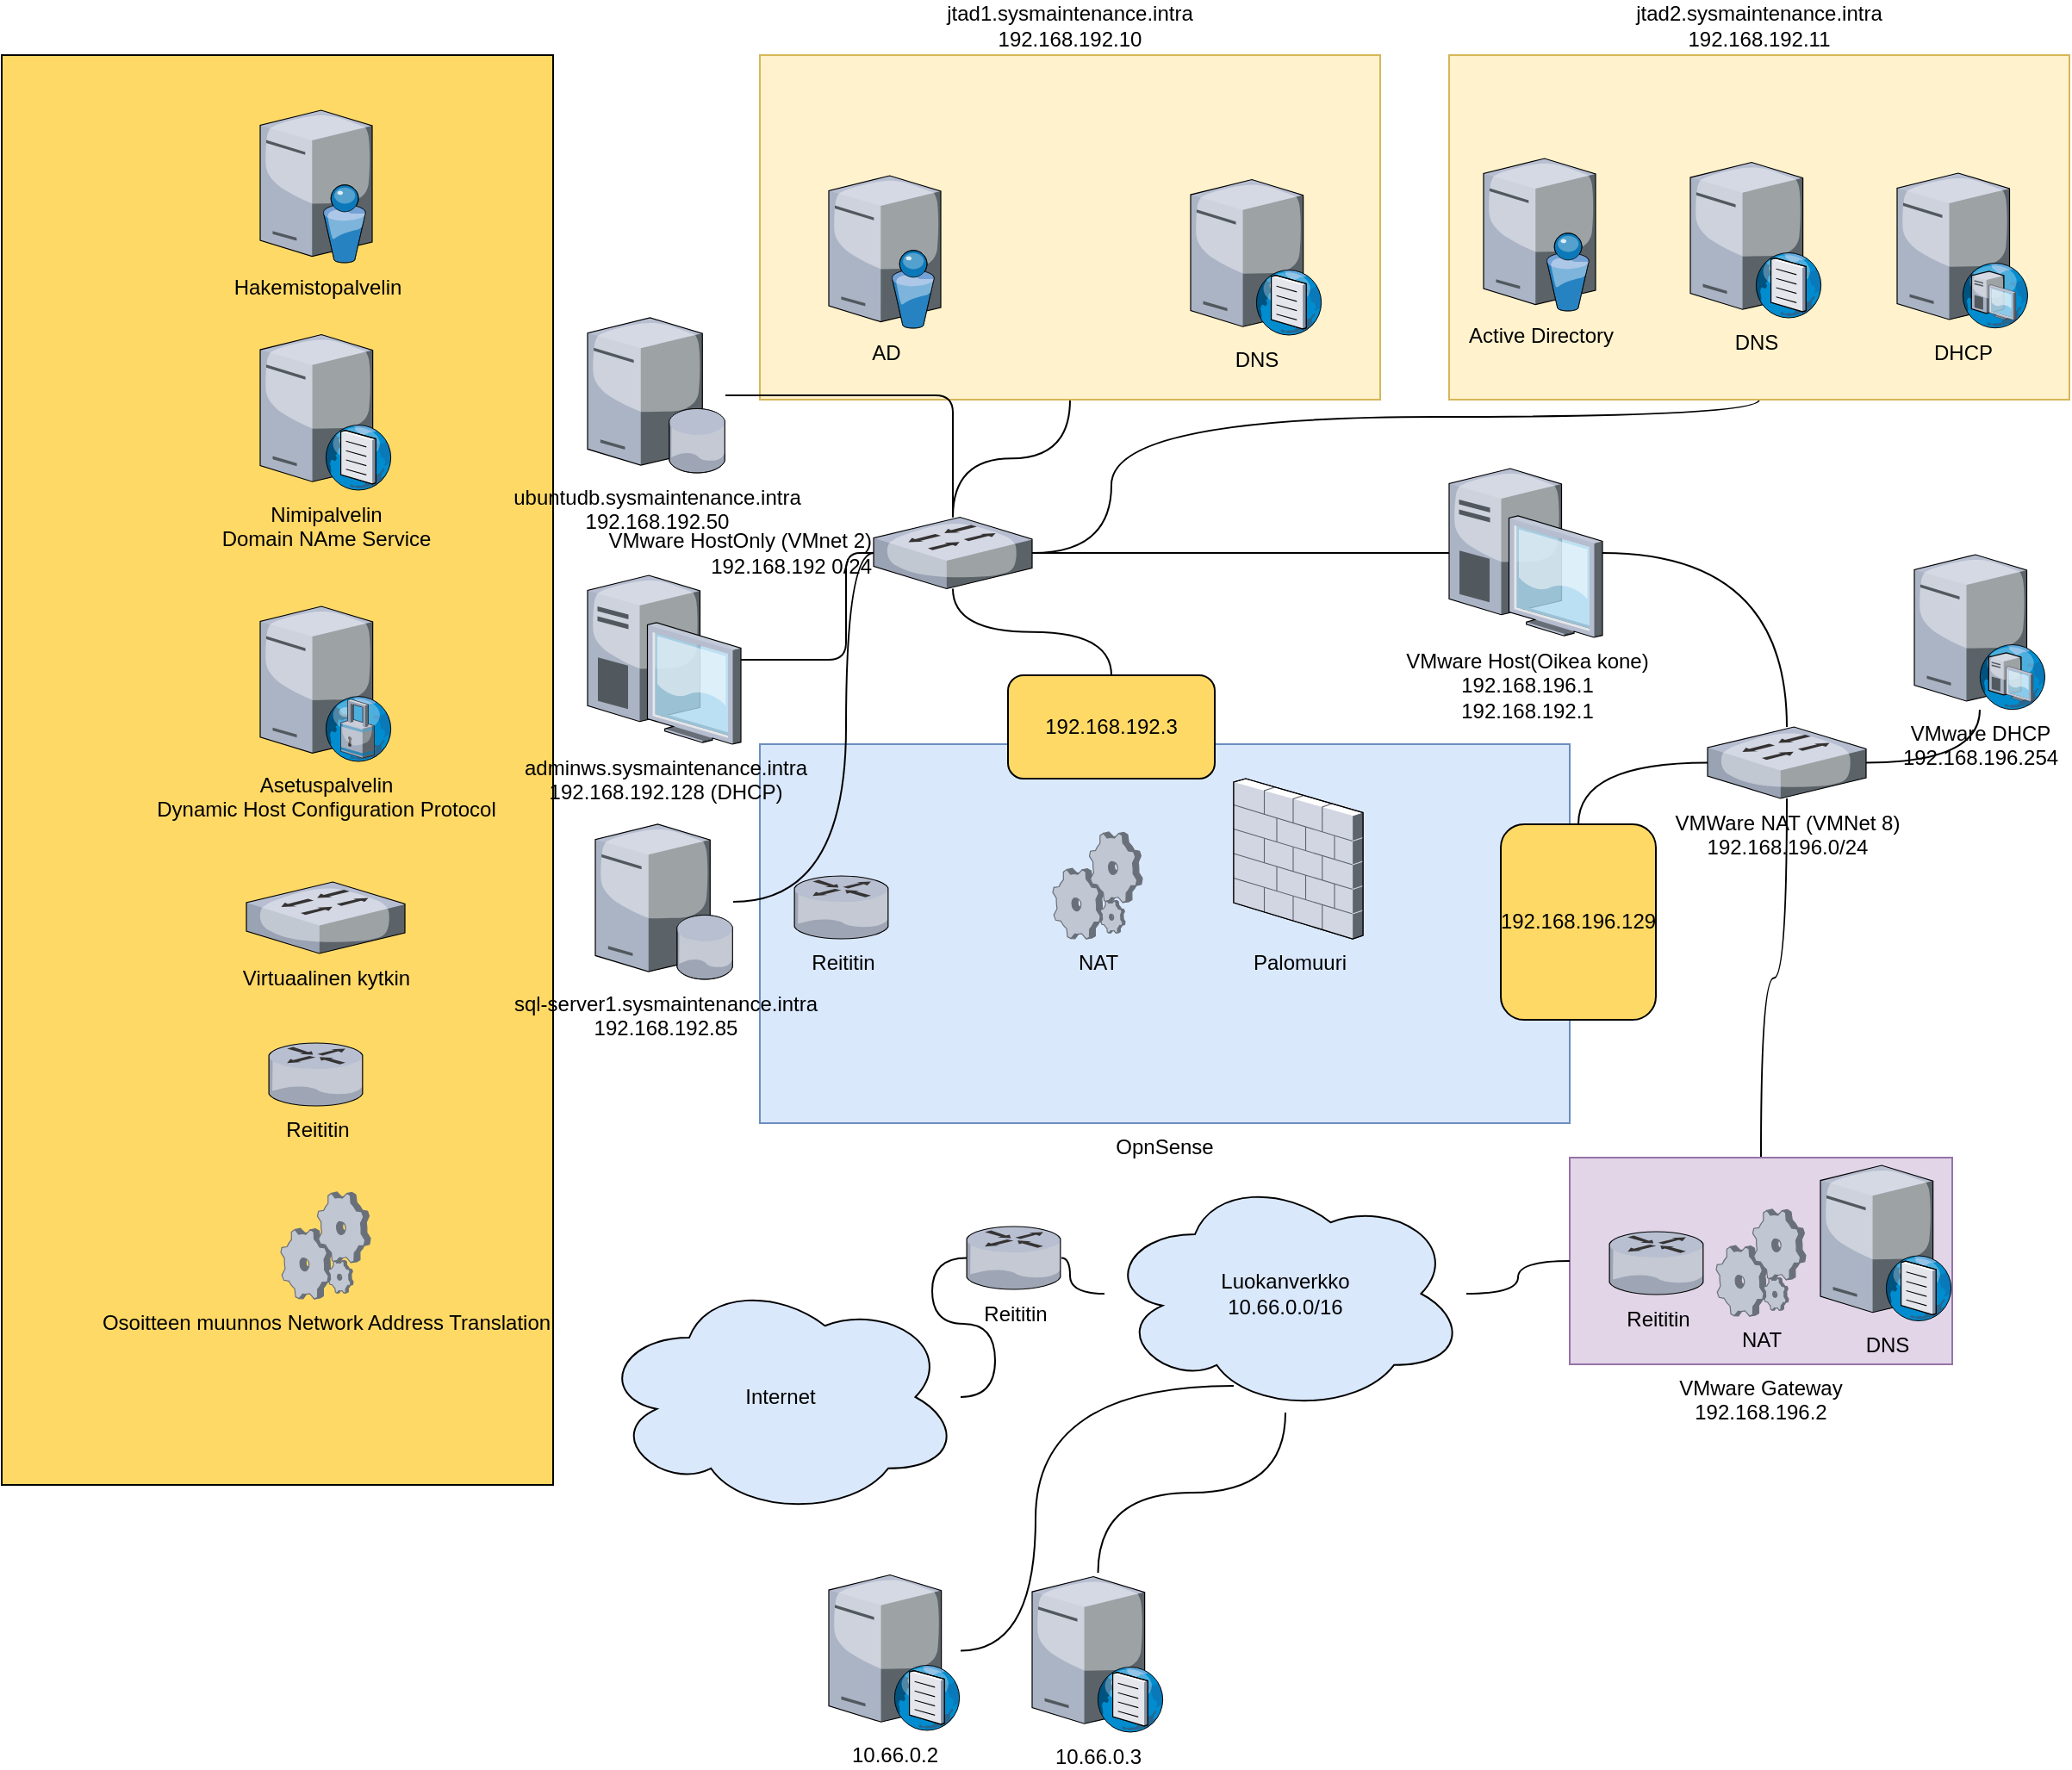<mxfile version="20.6.2" type="device"><diagram id="OtLNqFFVJTeNIrDypzuf" name="Page-1"><mxGraphModel dx="2256" dy="938" grid="1" gridSize="10" guides="1" tooltips="1" connect="1" arrows="1" fold="1" page="1" pageScale="1" pageWidth="850" pageHeight="1100" math="0" shadow="0"><root><mxCell id="0"/><mxCell id="1" parent="0"/><mxCell id="iy-Jqvx_aMD-wlpOjrOe-61" value="" style="rounded=0;whiteSpace=wrap;html=1;shadow=0;glass=0;sketch=0;strokeColor=#000000;fillColor=#FFD966;" parent="1" vertex="1"><mxGeometry x="-400" y="40" width="320" height="830" as="geometry"/></mxCell><mxCell id="iy-Jqvx_aMD-wlpOjrOe-37" style="edgeStyle=orthogonalEdgeStyle;orthogonalLoop=1;jettySize=auto;html=1;curved=1;endArrow=none;endFill=0;" parent="1" source="iy-Jqvx_aMD-wlpOjrOe-5" target="iy-Jqvx_aMD-wlpOjrOe-20" edge="1"><mxGeometry relative="1" as="geometry"/></mxCell><mxCell id="iy-Jqvx_aMD-wlpOjrOe-5" value="jtad1.sysmaintenance.intra&lt;br&gt;192.168.192.10" style="rounded=0;whiteSpace=wrap;html=1;glass=0;sketch=0;shadow=0;fillColor=#fff2cc;strokeColor=#d6b656;spacingTop=0;labelPosition=center;verticalLabelPosition=top;align=center;verticalAlign=bottom;" parent="1" vertex="1"><mxGeometry x="40" y="40" width="360" height="200" as="geometry"/></mxCell><mxCell id="iy-Jqvx_aMD-wlpOjrOe-6" value="AD" style="verticalLabelPosition=bottom;sketch=0;aspect=fixed;html=1;verticalAlign=top;strokeColor=none;align=center;outlineConnect=0;shape=mxgraph.citrix.directory_server;shadow=0;glass=0;fillColor=#FFD966;labelPosition=center;" parent="1" vertex="1"><mxGeometry x="80" y="110" width="65" height="88.5" as="geometry"/></mxCell><mxCell id="iy-Jqvx_aMD-wlpOjrOe-7" value="DNS" style="verticalLabelPosition=bottom;sketch=0;aspect=fixed;html=1;verticalAlign=top;strokeColor=none;align=center;outlineConnect=0;shape=mxgraph.citrix.dns_server;shadow=0;glass=0;fillColor=#FFD966;" parent="1" vertex="1"><mxGeometry x="290" y="110" width="76.5" height="92.5" as="geometry"/></mxCell><mxCell id="iy-Jqvx_aMD-wlpOjrOe-38" style="edgeStyle=orthogonalEdgeStyle;curved=1;orthogonalLoop=1;jettySize=auto;html=1;endArrow=none;endFill=0;" parent="1" source="iy-Jqvx_aMD-wlpOjrOe-8" target="iy-Jqvx_aMD-wlpOjrOe-20" edge="1"><mxGeometry relative="1" as="geometry"><Array as="points"><mxPoint x="620" y="250"/><mxPoint x="244" y="250"/></Array></mxGeometry></mxCell><mxCell id="iy-Jqvx_aMD-wlpOjrOe-8" value="jtad2.sysmaintenance.intra&lt;br&gt;192.168.192.11" style="rounded=0;whiteSpace=wrap;html=1;glass=0;sketch=0;shadow=0;fillColor=#fff2cc;strokeColor=#d6b656;spacingTop=0;labelPosition=center;verticalLabelPosition=top;align=center;verticalAlign=bottom;" parent="1" vertex="1"><mxGeometry x="440" y="40" width="360" height="200" as="geometry"/></mxCell><mxCell id="iy-Jqvx_aMD-wlpOjrOe-9" value="Active Directory" style="verticalLabelPosition=bottom;sketch=0;aspect=fixed;html=1;verticalAlign=top;strokeColor=none;align=center;outlineConnect=0;shape=mxgraph.citrix.directory_server;shadow=0;glass=0;fillColor=#FFD966;labelPosition=center;" parent="1" vertex="1"><mxGeometry x="460" y="100" width="65" height="88.5" as="geometry"/></mxCell><mxCell id="iy-Jqvx_aMD-wlpOjrOe-10" value="DNS" style="verticalLabelPosition=bottom;sketch=0;aspect=fixed;html=1;verticalAlign=top;strokeColor=none;align=center;outlineConnect=0;shape=mxgraph.citrix.dns_server;shadow=0;glass=0;fillColor=#FFD966;" parent="1" vertex="1"><mxGeometry x="580" y="100" width="76.5" height="92.5" as="geometry"/></mxCell><mxCell id="iy-Jqvx_aMD-wlpOjrOe-11" value="DHCP" style="verticalLabelPosition=bottom;sketch=0;aspect=fixed;html=1;verticalAlign=top;strokeColor=none;align=center;outlineConnect=0;shape=mxgraph.citrix.dhcp_server;shadow=0;glass=0;fillColor=#FFD966;" parent="1" vertex="1"><mxGeometry x="700" y="108.5" width="76" height="90" as="geometry"/></mxCell><mxCell id="iy-Jqvx_aMD-wlpOjrOe-14" value="OpnSense" style="rounded=0;whiteSpace=wrap;html=1;shadow=0;glass=0;sketch=0;fillColor=#dae8fc;strokeColor=#6c8ebf;labelPosition=center;verticalLabelPosition=bottom;align=center;verticalAlign=top;" parent="1" vertex="1"><mxGeometry x="40" y="440" width="470" height="220" as="geometry"/></mxCell><mxCell id="iy-Jqvx_aMD-wlpOjrOe-15" value="Palomuuri" style="verticalLabelPosition=bottom;sketch=0;aspect=fixed;html=1;verticalAlign=top;strokeColor=none;align=center;outlineConnect=0;shape=mxgraph.citrix.firewall;shadow=0;glass=0;fillColor=#FFD966;" parent="1" vertex="1"><mxGeometry x="315" y="460" width="75" height="93" as="geometry"/></mxCell><mxCell id="iy-Jqvx_aMD-wlpOjrOe-16" value="Reititin" style="verticalLabelPosition=bottom;sketch=0;aspect=fixed;html=1;verticalAlign=top;strokeColor=none;align=center;outlineConnect=0;shape=mxgraph.citrix.router;shadow=0;glass=0;fillColor=#FFD966;" parent="1" vertex="1"><mxGeometry x="60" y="516.5" width="55" height="36.5" as="geometry"/></mxCell><mxCell id="iy-Jqvx_aMD-wlpOjrOe-17" value="NAT" style="verticalLabelPosition=bottom;sketch=0;aspect=fixed;html=1;verticalAlign=top;strokeColor=none;align=center;outlineConnect=0;shape=mxgraph.citrix.process;shadow=0;glass=0;fillColor=#FFD966;" parent="1" vertex="1"><mxGeometry x="210" y="491" width="52" height="62" as="geometry"/></mxCell><mxCell id="iy-Jqvx_aMD-wlpOjrOe-49" style="edgeStyle=orthogonalEdgeStyle;curved=1;orthogonalLoop=1;jettySize=auto;html=1;endArrow=none;endFill=0;" parent="1" source="iy-Jqvx_aMD-wlpOjrOe-18" target="iy-Jqvx_aMD-wlpOjrOe-48" edge="1"><mxGeometry relative="1" as="geometry"/></mxCell><mxCell id="iy-Jqvx_aMD-wlpOjrOe-18" value="Luokanverkko&lt;br&gt;10.66.0.0/16" style="ellipse;shape=cloud;whiteSpace=wrap;html=1;shadow=0;glass=0;sketch=0;fillColor=#dae8fc;strokeColor=#000000;labelPosition=center;verticalLabelPosition=middle;align=center;verticalAlign=middle;" parent="1" vertex="1"><mxGeometry x="240" y="690" width="210" height="138" as="geometry"/></mxCell><mxCell id="iy-Jqvx_aMD-wlpOjrOe-42" style="edgeStyle=orthogonalEdgeStyle;curved=1;orthogonalLoop=1;jettySize=auto;html=1;endArrow=none;endFill=0;" parent="1" source="iy-Jqvx_aMD-wlpOjrOe-19" target="iy-Jqvx_aMD-wlpOjrOe-32" edge="1"><mxGeometry relative="1" as="geometry"/></mxCell><mxCell id="iy-Jqvx_aMD-wlpOjrOe-43" style="edgeStyle=orthogonalEdgeStyle;curved=1;orthogonalLoop=1;jettySize=auto;html=1;endArrow=none;endFill=0;" parent="1" source="iy-Jqvx_aMD-wlpOjrOe-19" target="iy-Jqvx_aMD-wlpOjrOe-22" edge="1"><mxGeometry relative="1" as="geometry"/></mxCell><mxCell id="iy-Jqvx_aMD-wlpOjrOe-45" style="edgeStyle=orthogonalEdgeStyle;curved=1;orthogonalLoop=1;jettySize=auto;html=1;endArrow=none;endFill=0;" parent="1" source="iy-Jqvx_aMD-wlpOjrOe-19" target="iy-Jqvx_aMD-wlpOjrOe-28" edge="1"><mxGeometry relative="1" as="geometry"/></mxCell><mxCell id="iy-Jqvx_aMD-wlpOjrOe-19" value="VMWare NAT (VMNet 8)&lt;br&gt;192.168.196.0/24" style="verticalLabelPosition=bottom;sketch=0;aspect=fixed;html=1;verticalAlign=top;strokeColor=none;align=center;outlineConnect=0;shape=mxgraph.citrix.switch;shadow=0;glass=0;fillColor=#FFD966;" parent="1" vertex="1"><mxGeometry x="590" y="430" width="92" height="41.5" as="geometry"/></mxCell><mxCell id="iy-Jqvx_aMD-wlpOjrOe-39" style="edgeStyle=orthogonalEdgeStyle;curved=1;orthogonalLoop=1;jettySize=auto;html=1;endArrow=none;endFill=0;" parent="1" source="iy-Jqvx_aMD-wlpOjrOe-20" target="iy-Jqvx_aMD-wlpOjrOe-21" edge="1"><mxGeometry relative="1" as="geometry"/></mxCell><mxCell id="iy-Jqvx_aMD-wlpOjrOe-20" value="VMware HostOnly (VMnet 2)&lt;br&gt;192.168.192 0/24" style="verticalLabelPosition=middle;sketch=0;aspect=fixed;html=1;verticalAlign=middle;strokeColor=none;align=right;outlineConnect=0;shape=mxgraph.citrix.switch;shadow=0;glass=0;fillColor=#FFD966;labelPosition=left;" parent="1" vertex="1"><mxGeometry x="106" y="308.25" width="92" height="41.5" as="geometry"/></mxCell><mxCell id="iy-Jqvx_aMD-wlpOjrOe-21" value="192.168.192.3" style="rounded=1;whiteSpace=wrap;html=1;shadow=0;glass=0;sketch=0;strokeColor=#000000;fillColor=#FFD966;" parent="1" vertex="1"><mxGeometry x="184" y="400" width="120" height="60" as="geometry"/></mxCell><mxCell id="iy-Jqvx_aMD-wlpOjrOe-22" value="192.168.196.129" style="rounded=1;whiteSpace=wrap;html=1;shadow=0;glass=0;sketch=0;strokeColor=#000000;fillColor=#FFD966;" parent="1" vertex="1"><mxGeometry x="470" y="486.5" width="90" height="113.5" as="geometry"/></mxCell><mxCell id="iy-Jqvx_aMD-wlpOjrOe-31" value="" style="group" parent="1" vertex="1" connectable="0"><mxGeometry x="510" y="680" width="222" height="120" as="geometry"/></mxCell><mxCell id="iy-Jqvx_aMD-wlpOjrOe-28" value="VMware Gateway&lt;br&gt;192.168.196.2" style="rounded=0;whiteSpace=wrap;html=1;shadow=0;glass=0;sketch=0;labelPosition=center;verticalLabelPosition=bottom;align=center;verticalAlign=top;fillColor=#e1d5e7;strokeColor=#9673a6;" parent="iy-Jqvx_aMD-wlpOjrOe-31" vertex="1"><mxGeometry width="222" height="120" as="geometry"/></mxCell><mxCell id="iy-Jqvx_aMD-wlpOjrOe-23" value="DNS" style="verticalLabelPosition=bottom;sketch=0;aspect=fixed;html=1;verticalAlign=top;strokeColor=none;align=center;outlineConnect=0;shape=mxgraph.citrix.dns_server;shadow=0;glass=0;fillColor=#FFD966;" parent="iy-Jqvx_aMD-wlpOjrOe-31" vertex="1"><mxGeometry x="145.5" y="2.25" width="76.5" height="92.5" as="geometry"/></mxCell><mxCell id="iy-Jqvx_aMD-wlpOjrOe-24" value="Reititin" style="verticalLabelPosition=bottom;sketch=0;aspect=fixed;html=1;verticalAlign=top;strokeColor=none;align=center;outlineConnect=0;shape=mxgraph.citrix.router;shadow=0;glass=0;fillColor=#FFD966;" parent="iy-Jqvx_aMD-wlpOjrOe-31" vertex="1"><mxGeometry x="23" y="43" width="55" height="36.5" as="geometry"/></mxCell><mxCell id="GQsqadWeq-eP-6hVlnUb-1" value="NAT" style="verticalLabelPosition=bottom;sketch=0;aspect=fixed;html=1;verticalAlign=top;strokeColor=none;align=center;outlineConnect=0;shape=mxgraph.citrix.process;shadow=0;glass=0;fillColor=#FFD966;" parent="iy-Jqvx_aMD-wlpOjrOe-31" vertex="1"><mxGeometry x="85" y="30" width="52" height="62" as="geometry"/></mxCell><mxCell id="iy-Jqvx_aMD-wlpOjrOe-32" value="VMware DHCP&lt;br&gt;192.168.196.254" style="verticalLabelPosition=bottom;sketch=0;aspect=fixed;html=1;verticalAlign=top;strokeColor=none;align=center;outlineConnect=0;shape=mxgraph.citrix.dhcp_server;shadow=0;glass=0;fillColor=#FFD966;" parent="1" vertex="1"><mxGeometry x="710" y="330" width="76" height="90" as="geometry"/></mxCell><mxCell id="iy-Jqvx_aMD-wlpOjrOe-40" style="edgeStyle=orthogonalEdgeStyle;curved=1;orthogonalLoop=1;jettySize=auto;html=1;endArrow=none;endFill=0;" parent="1" source="iy-Jqvx_aMD-wlpOjrOe-33" target="iy-Jqvx_aMD-wlpOjrOe-20" edge="1"><mxGeometry relative="1" as="geometry"/></mxCell><mxCell id="iy-Jqvx_aMD-wlpOjrOe-41" style="edgeStyle=orthogonalEdgeStyle;curved=1;orthogonalLoop=1;jettySize=auto;html=1;endArrow=none;endFill=0;" parent="1" source="iy-Jqvx_aMD-wlpOjrOe-33" target="iy-Jqvx_aMD-wlpOjrOe-19" edge="1"><mxGeometry relative="1" as="geometry"><Array as="points"><mxPoint x="636" y="329"/></Array></mxGeometry></mxCell><mxCell id="iy-Jqvx_aMD-wlpOjrOe-33" value="VMware Host(Oikea kone)&lt;br&gt;192.168.196.1&lt;br&gt;192.168.192.1" style="verticalLabelPosition=bottom;sketch=0;aspect=fixed;html=1;verticalAlign=top;strokeColor=none;align=center;outlineConnect=0;shape=mxgraph.citrix.desktop;shadow=0;glass=0;fillColor=#FFD966;" parent="1" vertex="1"><mxGeometry x="440" y="280" width="89" height="98" as="geometry"/></mxCell><mxCell id="iy-Jqvx_aMD-wlpOjrOe-53" style="edgeStyle=orthogonalEdgeStyle;curved=1;orthogonalLoop=1;jettySize=auto;html=1;entryX=0.357;entryY=0.888;entryDx=0;entryDy=0;entryPerimeter=0;endArrow=none;endFill=0;" parent="1" source="iy-Jqvx_aMD-wlpOjrOe-34" target="iy-Jqvx_aMD-wlpOjrOe-18" edge="1"><mxGeometry relative="1" as="geometry"><Array as="points"><mxPoint x="200" y="966"/><mxPoint x="200" y="813"/></Array></mxGeometry></mxCell><mxCell id="iy-Jqvx_aMD-wlpOjrOe-34" value="10.66.0.2" style="verticalLabelPosition=bottom;sketch=0;aspect=fixed;html=1;verticalAlign=top;strokeColor=none;align=center;outlineConnect=0;shape=mxgraph.citrix.dns_server;shadow=0;glass=0;fillColor=#FFD966;" parent="1" vertex="1"><mxGeometry x="80" y="920" width="76.5" height="92.5" as="geometry"/></mxCell><mxCell id="iy-Jqvx_aMD-wlpOjrOe-54" style="edgeStyle=orthogonalEdgeStyle;curved=1;orthogonalLoop=1;jettySize=auto;html=1;endArrow=none;endFill=0;" parent="1" source="iy-Jqvx_aMD-wlpOjrOe-35" target="iy-Jqvx_aMD-wlpOjrOe-18" edge="1"><mxGeometry relative="1" as="geometry"/></mxCell><mxCell id="iy-Jqvx_aMD-wlpOjrOe-35" value="10.66.0.3" style="verticalLabelPosition=bottom;sketch=0;aspect=fixed;html=1;verticalAlign=top;strokeColor=none;align=center;outlineConnect=0;shape=mxgraph.citrix.dns_server;shadow=0;glass=0;fillColor=#FFD966;" parent="1" vertex="1"><mxGeometry x="198" y="921" width="76.5" height="92.5" as="geometry"/></mxCell><mxCell id="iy-Jqvx_aMD-wlpOjrOe-36" value="Internet" style="ellipse;shape=cloud;whiteSpace=wrap;html=1;shadow=0;glass=0;sketch=0;fillColor=#dae8fc;strokeColor=#000000;labelPosition=center;verticalLabelPosition=middle;align=center;verticalAlign=middle;" parent="1" vertex="1"><mxGeometry x="-53.5" y="750" width="210" height="138" as="geometry"/></mxCell><mxCell id="iy-Jqvx_aMD-wlpOjrOe-46" style="edgeStyle=orthogonalEdgeStyle;curved=1;orthogonalLoop=1;jettySize=auto;html=1;endArrow=none;endFill=0;" parent="1" source="iy-Jqvx_aMD-wlpOjrOe-28" target="iy-Jqvx_aMD-wlpOjrOe-18" edge="1"><mxGeometry relative="1" as="geometry"/></mxCell><mxCell id="iy-Jqvx_aMD-wlpOjrOe-50" style="edgeStyle=orthogonalEdgeStyle;curved=1;orthogonalLoop=1;jettySize=auto;html=1;endArrow=none;endFill=0;" parent="1" source="iy-Jqvx_aMD-wlpOjrOe-48" target="iy-Jqvx_aMD-wlpOjrOe-36" edge="1"><mxGeometry relative="1" as="geometry"/></mxCell><mxCell id="iy-Jqvx_aMD-wlpOjrOe-48" value="Reititin" style="verticalLabelPosition=bottom;sketch=0;aspect=fixed;html=1;verticalAlign=top;strokeColor=none;align=center;outlineConnect=0;shape=mxgraph.citrix.router;shadow=0;glass=0;fillColor=#FFD966;" parent="1" vertex="1"><mxGeometry x="160" y="720" width="55" height="36.5" as="geometry"/></mxCell><mxCell id="iy-Jqvx_aMD-wlpOjrOe-55" value="Nimipalvelin&lt;br&gt;Domain NAme Service&lt;br&gt;" style="verticalLabelPosition=bottom;sketch=0;aspect=fixed;html=1;verticalAlign=top;strokeColor=none;align=center;outlineConnect=0;shape=mxgraph.citrix.dns_server;shadow=0;glass=0;fillColor=#FFD966;" parent="1" vertex="1"><mxGeometry x="-250" y="200" width="76.5" height="92.5" as="geometry"/></mxCell><mxCell id="iy-Jqvx_aMD-wlpOjrOe-56" value="Hakemistopalvelin" style="verticalLabelPosition=bottom;sketch=0;aspect=fixed;html=1;verticalAlign=top;strokeColor=none;align=center;outlineConnect=0;shape=mxgraph.citrix.directory_server;shadow=0;glass=0;fillColor=#FFD966;" parent="1" vertex="1"><mxGeometry x="-250" y="72" width="65" height="88.5" as="geometry"/></mxCell><mxCell id="iy-Jqvx_aMD-wlpOjrOe-57" value="Asetuspalvelin&lt;br&gt;Dynamic Host Configuration Protocol" style="verticalLabelPosition=bottom;sketch=0;aspect=fixed;html=1;verticalAlign=top;strokeColor=none;align=center;outlineConnect=0;shape=mxgraph.citrix.proxy_server;shadow=0;glass=0;fillColor=#FFD966;" parent="1" vertex="1"><mxGeometry x="-250" y="360" width="76.5" height="90" as="geometry"/></mxCell><mxCell id="iy-Jqvx_aMD-wlpOjrOe-58" value="Virtuaalinen kytkin" style="verticalLabelPosition=bottom;sketch=0;aspect=fixed;html=1;verticalAlign=top;strokeColor=none;align=center;outlineConnect=0;shape=mxgraph.citrix.switch;shadow=0;glass=0;fillColor=#FFD966;" parent="1" vertex="1"><mxGeometry x="-258" y="520" width="92" height="41.5" as="geometry"/></mxCell><mxCell id="iy-Jqvx_aMD-wlpOjrOe-59" value="Reititin" style="verticalLabelPosition=bottom;sketch=0;aspect=fixed;html=1;verticalAlign=top;strokeColor=none;align=center;outlineConnect=0;shape=mxgraph.citrix.router;shadow=0;glass=0;fillColor=#FFD966;" parent="1" vertex="1"><mxGeometry x="-245" y="613.5" width="55" height="36.5" as="geometry"/></mxCell><mxCell id="iy-Jqvx_aMD-wlpOjrOe-60" value="Osoitteen muunnos Network Address Translation" style="verticalLabelPosition=bottom;sketch=0;aspect=fixed;html=1;verticalAlign=top;strokeColor=none;align=center;outlineConnect=0;shape=mxgraph.citrix.process;shadow=0;glass=0;fillColor=#FFD966;" parent="1" vertex="1"><mxGeometry x="-238" y="700" width="52" height="62" as="geometry"/></mxCell><mxCell id="6eECqvuyqCwRTO5nEj93-2" style="edgeStyle=orthogonalEdgeStyle;rounded=1;orthogonalLoop=1;jettySize=auto;html=1;strokeColor=default;startArrow=none;startFill=0;endArrow=none;endFill=0;" parent="1" source="6eECqvuyqCwRTO5nEj93-1" target="iy-Jqvx_aMD-wlpOjrOe-20" edge="1"><mxGeometry relative="1" as="geometry"/></mxCell><mxCell id="6eECqvuyqCwRTO5nEj93-1" value="ubuntudb.sysmaintenance.intra&lt;br&gt;192.168.192.50" style="verticalLabelPosition=bottom;sketch=0;aspect=fixed;html=1;verticalAlign=top;strokeColor=none;align=center;outlineConnect=0;shape=mxgraph.citrix.database_server;" parent="1" vertex="1"><mxGeometry x="-60" y="192.5" width="80" height="90" as="geometry"/></mxCell><mxCell id="6eECqvuyqCwRTO5nEj93-4" style="edgeStyle=orthogonalEdgeStyle;rounded=1;orthogonalLoop=1;jettySize=auto;html=1;strokeColor=default;startArrow=none;startFill=0;endArrow=none;endFill=0;" parent="1" source="6eECqvuyqCwRTO5nEj93-3" target="iy-Jqvx_aMD-wlpOjrOe-20" edge="1"><mxGeometry relative="1" as="geometry"><Array as="points"><mxPoint x="90" y="391"/><mxPoint x="90" y="329"/></Array></mxGeometry></mxCell><mxCell id="6eECqvuyqCwRTO5nEj93-3" value="adminws.sysmaintenance.intra&lt;br&gt;192.168.192.128&amp;nbsp;(DHCP)" style="verticalLabelPosition=bottom;sketch=0;aspect=fixed;html=1;verticalAlign=top;strokeColor=none;align=center;outlineConnect=0;shape=mxgraph.citrix.desktop;" parent="1" vertex="1"><mxGeometry x="-60" y="342" width="89" height="98" as="geometry"/></mxCell><mxCell id="fffTowReCT8aQ1LIuox4-3" style="edgeStyle=orthogonalEdgeStyle;orthogonalLoop=1;jettySize=auto;html=1;curved=1;endArrow=none;endFill=0;" edge="1" parent="1" source="fffTowReCT8aQ1LIuox4-2" target="iy-Jqvx_aMD-wlpOjrOe-20"><mxGeometry relative="1" as="geometry"><Array as="points"><mxPoint x="90" y="532"/><mxPoint x="90" y="329"/></Array></mxGeometry></mxCell><mxCell id="fffTowReCT8aQ1LIuox4-2" value="sql-server1.sysmaintenance.intra&lt;br&gt;192.168.192.85" style="verticalLabelPosition=bottom;sketch=0;aspect=fixed;html=1;verticalAlign=top;strokeColor=none;align=center;outlineConnect=0;shape=mxgraph.citrix.database_server;" vertex="1" parent="1"><mxGeometry x="-55.5" y="486.5" width="80" height="90" as="geometry"/></mxCell></root></mxGraphModel></diagram></mxfile>